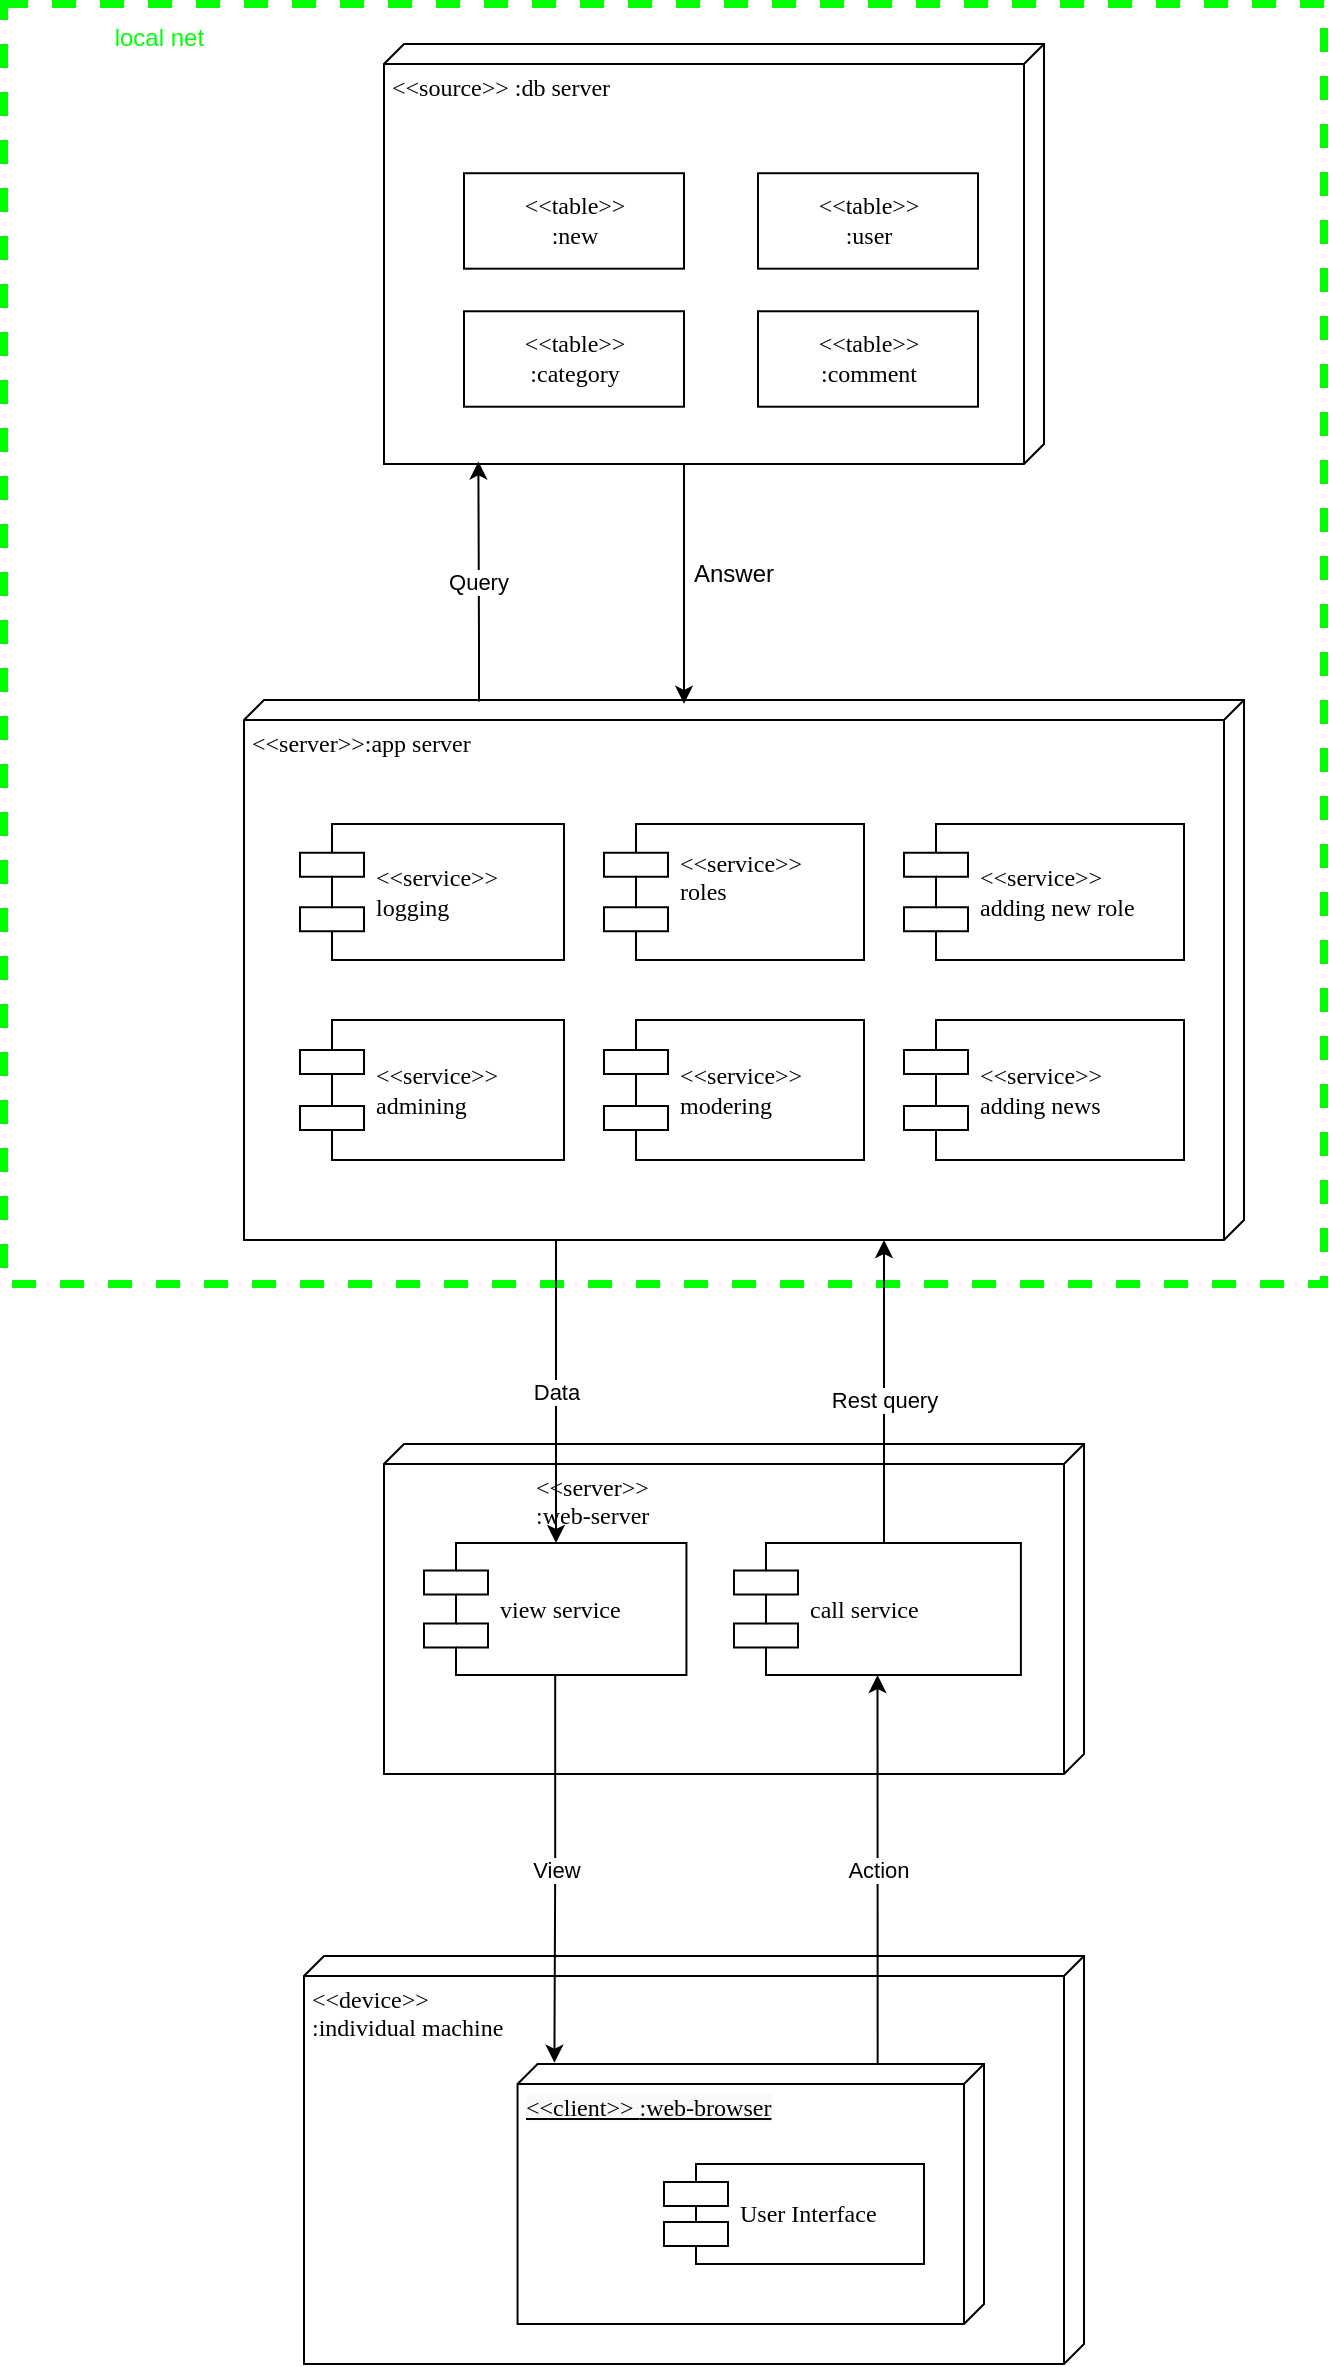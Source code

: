 <mxfile version="20.3.7" type="device"><diagram name="Page-1" id="5f0bae14-7c28-e335-631c-24af17079c00"><mxGraphModel dx="416" dy="223" grid="1" gridSize="10" guides="1" tooltips="1" connect="1" arrows="1" fold="1" page="1" pageScale="1" pageWidth="1100" pageHeight="850" background="none" math="0" shadow="0"><root><mxCell id="0"/><mxCell id="1" parent="0"/><mxCell id="evh_nYEt4zp2pEDDcwcP-27" value="&lt;font color=&quot;#00ff00&quot;&gt;&lt;span style=&quot;white-space: pre;&quot;&gt;&#9;&lt;/span&gt;&lt;span style=&quot;white-space: pre;&quot;&gt;&#9;&lt;/span&gt;local net&lt;/font&gt;" style="outlineConnect=0;gradientColor=none;html=1;whiteSpace=wrap;fontSize=12;fontStyle=0;strokeColor=#00FF00;fillColor=none;verticalAlign=top;align=left;fontColor=#0000CC;dashed=1;spacingTop=3;rounded=0;shadow=0;glass=0;labelBackgroundColor=none;labelBorderColor=none;sketch=0;strokeWidth=4;" vertex="1" parent="1"><mxGeometry x="540" y="480" width="660" height="640" as="geometry"/></mxCell><mxCell id="evh_nYEt4zp2pEDDcwcP-28" value="&amp;lt;&amp;lt;device&amp;gt;&amp;gt;&lt;br&gt;:individual machine" style="verticalAlign=top;align=left;spacingTop=8;spacingLeft=2;spacingRight=12;shape=cube;size=10;direction=south;fontStyle=0;html=1;rounded=0;shadow=0;comic=0;labelBackgroundColor=none;strokeWidth=1;fontFamily=Verdana;fontSize=12" vertex="1" parent="1"><mxGeometry x="690" y="1456" width="390" height="204" as="geometry"/></mxCell><mxCell id="evh_nYEt4zp2pEDDcwcP-37" value="" style="group" vertex="1" connectable="0" parent="1"><mxGeometry x="660" y="838" width="500" height="260" as="geometry"/></mxCell><mxCell id="evh_nYEt4zp2pEDDcwcP-38" value="&amp;lt;&amp;lt;server&amp;gt;&amp;gt;:app server" style="verticalAlign=top;align=left;spacingTop=8;spacingLeft=2;spacingRight=12;shape=cube;size=10;direction=south;fontStyle=0;html=1;rounded=0;shadow=0;comic=0;labelBackgroundColor=none;strokeWidth=1;fontFamily=Verdana;fontSize=12" vertex="1" parent="evh_nYEt4zp2pEDDcwcP-37"><mxGeometry y="-10" width="500" height="270" as="geometry"/></mxCell><mxCell id="evh_nYEt4zp2pEDDcwcP-39" value="&amp;lt;&amp;lt;service&amp;gt;&amp;gt;&lt;br&gt;logging" style="shape=component;align=left;spacingLeft=36;rounded=0;shadow=0;comic=0;labelBackgroundColor=none;strokeWidth=1;fontFamily=Verdana;fontSize=12;html=1;" vertex="1" parent="evh_nYEt4zp2pEDDcwcP-37"><mxGeometry x="28" y="52" width="132" height="68" as="geometry"/></mxCell><mxCell id="evh_nYEt4zp2pEDDcwcP-40" value="&amp;lt;&amp;lt;service&amp;gt;&amp;gt;&lt;br&gt;adding news" style="shape=component;align=left;spacingLeft=36;rounded=0;shadow=0;comic=0;labelBackgroundColor=none;strokeWidth=1;fontFamily=Verdana;fontSize=12;html=1;" vertex="1" parent="evh_nYEt4zp2pEDDcwcP-37"><mxGeometry x="330" y="150" width="140" height="70" as="geometry"/></mxCell><mxCell id="evh_nYEt4zp2pEDDcwcP-42" value="&amp;lt;&amp;lt;service&amp;gt;&amp;gt;&lt;br&gt;roles&lt;br&gt;&lt;span style=&quot;color: rgba(0, 0, 0, 0); font-family: monospace; font-size: 0px;&quot;&gt;%3CmxGraphModel%3E%3Croot%3E%3CmxCell%20id%3D%220%22%2F%3E%3CmxCell%20id%3D%221%22%20parent%3D%220%22%2F%3E%3CmxCell%20id%3D%222%22%20value%3D%22login%20service%22%20style%3D%22shape%3Dcomponent%3Balign%3Dleft%3BspacingLeft%3D36%3Brounded%3D0%3Bshadow%3D0%3Bcomic%3D0%3BlabelBackgroundColor%3Dnone%3BstrokeWidth%3D1%3BfontFamily%3DVerdana%3BfontSize%3D12%3Bhtml%3D1%3B%22%20vertex%3D%221%22%20parent%3D%221%22%3E%3CmxGeometry%20x%3D%22700%22%20y%3D%22100%22%20width%3D%22120%22%20height%3D%2260%22%20as%3D%22geometry%22%2F%3E%3C%2FmxCell%3E%3C%2Froot%3E%3C%2FmxGraphModel%3&lt;/span&gt;" style="shape=component;align=left;spacingLeft=36;rounded=0;shadow=0;comic=0;labelBackgroundColor=none;strokeWidth=1;fontFamily=Verdana;fontSize=12;html=1;" vertex="1" parent="evh_nYEt4zp2pEDDcwcP-37"><mxGeometry x="180" y="52" width="130" height="68" as="geometry"/></mxCell><mxCell id="evh_nYEt4zp2pEDDcwcP-43" value="&amp;lt;&amp;lt;service&amp;gt;&amp;gt;&lt;br&gt;adding new role" style="shape=component;align=left;spacingLeft=36;rounded=0;shadow=0;comic=0;labelBackgroundColor=none;strokeWidth=1;fontFamily=Verdana;fontSize=12;html=1;" vertex="1" parent="evh_nYEt4zp2pEDDcwcP-37"><mxGeometry x="330" y="52" width="140" height="68" as="geometry"/></mxCell><mxCell id="evh_nYEt4zp2pEDDcwcP-44" value="&amp;lt;&amp;lt;service&amp;gt;&amp;gt;&lt;br&gt;admining" style="shape=component;align=left;spacingLeft=36;rounded=0;shadow=0;comic=0;labelBackgroundColor=none;strokeWidth=1;fontFamily=Verdana;fontSize=12;html=1;" vertex="1" parent="evh_nYEt4zp2pEDDcwcP-37"><mxGeometry x="28" y="150" width="132" height="70" as="geometry"/></mxCell><mxCell id="evh_nYEt4zp2pEDDcwcP-45" value="&amp;lt;&amp;lt;service&amp;gt;&amp;gt;&lt;br&gt;modering" style="shape=component;align=left;spacingLeft=36;rounded=0;shadow=0;comic=0;labelBackgroundColor=none;strokeWidth=1;fontFamily=Verdana;fontSize=12;html=1;" vertex="1" parent="evh_nYEt4zp2pEDDcwcP-37"><mxGeometry x="180" y="150" width="130" height="70" as="geometry"/></mxCell><mxCell id="evh_nYEt4zp2pEDDcwcP-46" value="&lt;span style=&quot;white-space: pre;&quot;&gt;&#9;&lt;span style=&quot;white-space: pre;&quot;&gt;&#9;&lt;/span&gt;&lt;span style=&quot;white-space: pre;&quot;&gt;&#9;&lt;/span&gt;&lt;/span&gt;&amp;lt;&amp;lt;server&amp;gt;&amp;gt;&lt;br&gt;&lt;span style=&quot;white-space: pre;&quot;&gt;&#9;&lt;/span&gt;&lt;span style=&quot;white-space: pre;&quot;&gt;&#9;&lt;/span&gt;&lt;span style=&quot;white-space: pre;&quot;&gt;&#9;&lt;/span&gt;:web-server" style="verticalAlign=top;align=left;spacingTop=8;spacingLeft=2;spacingRight=12;shape=cube;size=10;direction=south;fontStyle=0;html=1;rounded=0;shadow=0;comic=0;labelBackgroundColor=none;strokeWidth=1;fontFamily=Verdana;fontSize=12;container=0;" vertex="1" parent="1"><mxGeometry x="730" y="1200" width="350" height="165" as="geometry"/></mxCell><mxCell id="evh_nYEt4zp2pEDDcwcP-47" value="view service" style="shape=component;align=left;spacingLeft=36;rounded=0;shadow=0;comic=0;labelBackgroundColor=none;strokeWidth=1;fontFamily=Verdana;fontSize=12;html=1;container=0;" vertex="1" parent="1"><mxGeometry x="750" y="1249.5" width="131.22" height="66" as="geometry"/></mxCell><mxCell id="evh_nYEt4zp2pEDDcwcP-48" value="Data" style="edgeStyle=orthogonalEdgeStyle;rounded=0;orthogonalLoop=1;jettySize=auto;html=1;startArrow=none;startFill=0;" edge="1" parent="1" source="evh_nYEt4zp2pEDDcwcP-38" target="evh_nYEt4zp2pEDDcwcP-47"><mxGeometry relative="1" as="geometry"><Array as="points"><mxPoint x="816" y="1150"/><mxPoint x="816" y="1150"/></Array></mxGeometry></mxCell><mxCell id="evh_nYEt4zp2pEDDcwcP-49" value="Rest query" style="edgeStyle=orthogonalEdgeStyle;rounded=0;orthogonalLoop=1;jettySize=auto;html=1;startArrow=none;startFill=0;" edge="1" parent="1" source="evh_nYEt4zp2pEDDcwcP-51" target="evh_nYEt4zp2pEDDcwcP-38"><mxGeometry x="-0.054" relative="1" as="geometry"><mxPoint x="897" y="1189" as="sourcePoint"/><mxPoint x="897" y="1099" as="targetPoint"/><Array as="points"><mxPoint x="980" y="1160"/><mxPoint x="980" y="1160"/></Array><mxPoint as="offset"/></mxGeometry></mxCell><mxCell id="evh_nYEt4zp2pEDDcwcP-50" value="View" style="edgeStyle=orthogonalEdgeStyle;rounded=0;orthogonalLoop=1;jettySize=auto;html=1;startArrow=none;startFill=0;entryX=-0.005;entryY=0.921;entryDx=0;entryDy=0;entryPerimeter=0;" edge="1" parent="1" source="evh_nYEt4zp2pEDDcwcP-47" target="evh_nYEt4zp2pEDDcwcP-53"><mxGeometry relative="1" as="geometry"><mxPoint x="876" y="1380" as="sourcePoint"/><mxPoint x="876" y="1470" as="targetPoint"/><Array as="points"/></mxGeometry></mxCell><mxCell id="evh_nYEt4zp2pEDDcwcP-51" value="call service" style="shape=component;align=left;spacingLeft=36;rounded=0;shadow=0;comic=0;labelBackgroundColor=none;strokeWidth=1;fontFamily=Verdana;fontSize=12;html=1;container=0;" vertex="1" parent="1"><mxGeometry x="905" y="1249.5" width="143.45" height="66" as="geometry"/></mxCell><mxCell id="evh_nYEt4zp2pEDDcwcP-52" value="Action" style="edgeStyle=orthogonalEdgeStyle;rounded=0;orthogonalLoop=1;jettySize=auto;html=1;startArrow=none;startFill=0;exitX=0;exitY=0.228;exitDx=0;exitDy=0;exitPerimeter=0;" edge="1" parent="1" source="evh_nYEt4zp2pEDDcwcP-53" target="evh_nYEt4zp2pEDDcwcP-51"><mxGeometry relative="1" as="geometry"><Array as="points"/><mxPoint x="910" y="1430" as="sourcePoint"/></mxGeometry></mxCell><mxCell id="evh_nYEt4zp2pEDDcwcP-53" value="&lt;span style=&quot;color: rgb(0, 0, 0); font-family: Verdana; font-size: 12px; font-style: normal; font-variant-ligatures: normal; font-variant-caps: normal; font-weight: 400; letter-spacing: normal; orphans: 2; text-align: left; text-indent: 0px; text-transform: none; widows: 2; word-spacing: 0px; -webkit-text-stroke-width: 0px; background-color: rgb(248, 249, 250); text-decoration-thickness: initial; text-decoration-style: initial; text-decoration-color: initial; float: none; display: inline !important;&quot;&gt;&amp;lt;&amp;lt;client&amp;gt;&amp;gt;&amp;nbsp;&lt;/span&gt;&lt;span style=&quot;color: rgb(0, 0, 0); font-family: Verdana; font-size: 12px; font-style: normal; font-variant-ligatures: normal; font-variant-caps: normal; font-weight: 400; letter-spacing: normal; orphans: 2; text-align: left; text-indent: 0px; text-transform: none; widows: 2; word-spacing: 0px; -webkit-text-stroke-width: 0px; background-color: rgb(248, 249, 250); text-decoration-thickness: initial; text-decoration-style: initial; text-decoration-color: initial; float: none; display: inline !important;&quot;&gt;:web-browser&lt;/span&gt;" style="verticalAlign=top;align=left;spacingTop=8;spacingLeft=2;spacingRight=12;shape=cube;size=10;direction=south;fontStyle=4;html=1;rounded=0;shadow=0;comic=0;labelBackgroundColor=none;strokeWidth=1;fontFamily=Verdana;fontSize=12" vertex="1" parent="1"><mxGeometry x="796.78" y="1510" width="233.22" height="130" as="geometry"/></mxCell><mxCell id="evh_nYEt4zp2pEDDcwcP-54" value="User Interface" style="shape=component;align=left;spacingLeft=36;rounded=0;shadow=0;comic=0;labelBackgroundColor=none;strokeWidth=1;fontFamily=Verdana;fontSize=12;html=1;container=0;" vertex="1" parent="1"><mxGeometry x="870" y="1560" width="130" height="50" as="geometry"/></mxCell><mxCell id="evh_nYEt4zp2pEDDcwcP-57" value="" style="group;labelBackgroundColor=none;labelBorderColor=none;fillColor=none;shadow=0;sketch=0;glass=0;rounded=0;perimeterSpacing=0;strokeWidth=23;strokeColor=none;" vertex="1" connectable="0" parent="1"><mxGeometry x="730" y="500" width="330" height="210" as="geometry"/></mxCell><mxCell id="evh_nYEt4zp2pEDDcwcP-58" value="&amp;lt;&amp;lt;source&amp;gt;&amp;gt; :db server" style="verticalAlign=top;align=left;spacingTop=8;spacingLeft=2;spacingRight=12;shape=cube;size=10;direction=south;fontStyle=0;html=1;rounded=0;shadow=0;comic=0;labelBackgroundColor=none;strokeWidth=1;fontFamily=Verdana;fontSize=12" vertex="1" parent="evh_nYEt4zp2pEDDcwcP-57"><mxGeometry width="330" height="210" as="geometry"/></mxCell><mxCell id="evh_nYEt4zp2pEDDcwcP-59" value="&amp;lt;&amp;lt;table&amp;gt;&amp;gt;&lt;br&gt;:user" style="html=1;rounded=0;shadow=0;comic=0;labelBackgroundColor=none;strokeWidth=1;fontFamily=Verdana;fontSize=12;align=center;" vertex="1" parent="evh_nYEt4zp2pEDDcwcP-57"><mxGeometry x="187" y="64.613" width="110.0" height="47.727" as="geometry"/></mxCell><mxCell id="evh_nYEt4zp2pEDDcwcP-60" value="&amp;lt;&amp;lt;table&amp;gt;&amp;gt;&lt;br&gt;:new" style="html=1;rounded=0;shadow=0;comic=0;labelBackgroundColor=none;strokeWidth=1;fontFamily=Verdana;fontSize=12;align=center;" vertex="1" parent="evh_nYEt4zp2pEDDcwcP-57"><mxGeometry x="40.0" y="64.613" width="110.0" height="47.727" as="geometry"/></mxCell><mxCell id="evh_nYEt4zp2pEDDcwcP-61" value="&amp;lt;&amp;lt;table&amp;gt;&amp;gt;&lt;br&gt;:comment" style="html=1;rounded=0;shadow=0;comic=0;labelBackgroundColor=none;strokeWidth=1;fontFamily=Verdana;fontSize=12;align=center;" vertex="1" parent="evh_nYEt4zp2pEDDcwcP-57"><mxGeometry x="187.0" y="133.636" width="110.0" height="47.727" as="geometry"/></mxCell><mxCell id="evh_nYEt4zp2pEDDcwcP-62" value="&amp;lt;&amp;lt;table&amp;gt;&amp;gt;&lt;br&gt;:category" style="html=1;rounded=0;shadow=0;comic=0;labelBackgroundColor=none;strokeWidth=1;fontFamily=Verdana;fontSize=12;align=center;" vertex="1" parent="evh_nYEt4zp2pEDDcwcP-57"><mxGeometry x="40" y="133.636" width="110.0" height="47.727" as="geometry"/></mxCell><mxCell id="evh_nYEt4zp2pEDDcwcP-63" value="Query" style="edgeStyle=orthogonalEdgeStyle;rounded=0;orthogonalLoop=1;jettySize=auto;html=1;exitX=0.003;exitY=0.765;exitDx=0;exitDy=0;exitPerimeter=0;entryX=0.994;entryY=0.857;entryDx=0;entryDy=0;entryPerimeter=0;" edge="1" parent="1" source="evh_nYEt4zp2pEDDcwcP-38" target="evh_nYEt4zp2pEDDcwcP-58"><mxGeometry relative="1" as="geometry"><Array as="points"><mxPoint x="778" y="800"/></Array><mxPoint x="810" y="799.83" as="sourcePoint"/><mxPoint x="730" y="799.83" as="targetPoint"/><mxPoint as="offset"/></mxGeometry></mxCell><mxCell id="evh_nYEt4zp2pEDDcwcP-66" value="" style="endArrow=classic;html=1;rounded=0;fontColor=#00FF00;entryX=0.007;entryY=0.56;entryDx=0;entryDy=0;entryPerimeter=0;startArrow=none;" edge="1" parent="1" target="evh_nYEt4zp2pEDDcwcP-38"><mxGeometry width="50" height="50" relative="1" as="geometry"><mxPoint x="880" y="710" as="sourcePoint"/><mxPoint x="930" y="750" as="targetPoint"/></mxGeometry></mxCell><mxCell id="evh_nYEt4zp2pEDDcwcP-69" value="&lt;font color=&quot;#000000&quot;&gt;Answer&lt;/font&gt;" style="text;html=1;strokeColor=none;fillColor=none;align=center;verticalAlign=middle;whiteSpace=wrap;rounded=0;fontColor=#00FF00;" vertex="1" parent="1"><mxGeometry x="875" y="750" width="60" height="30" as="geometry"/></mxCell></root></mxGraphModel></diagram></mxfile>